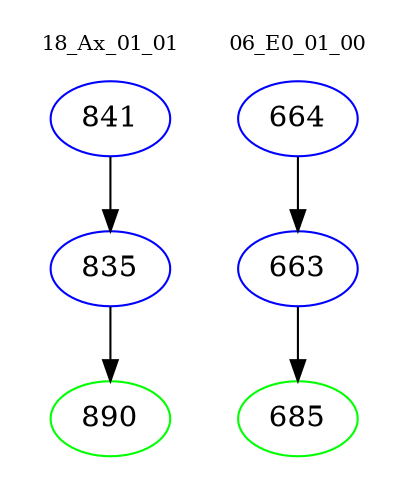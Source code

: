 digraph{
subgraph cluster_0 {
color = white
label = "18_Ax_01_01";
fontsize=10;
T0_841 [label="841", color="blue"]
T0_841 -> T0_835 [color="black"]
T0_835 [label="835", color="blue"]
T0_835 -> T0_890 [color="black"]
T0_890 [label="890", color="green"]
}
subgraph cluster_1 {
color = white
label = "06_E0_01_00";
fontsize=10;
T1_664 [label="664", color="blue"]
T1_664 -> T1_663 [color="black"]
T1_663 [label="663", color="blue"]
T1_663 -> T1_685 [color="black"]
T1_685 [label="685", color="green"]
}
}
